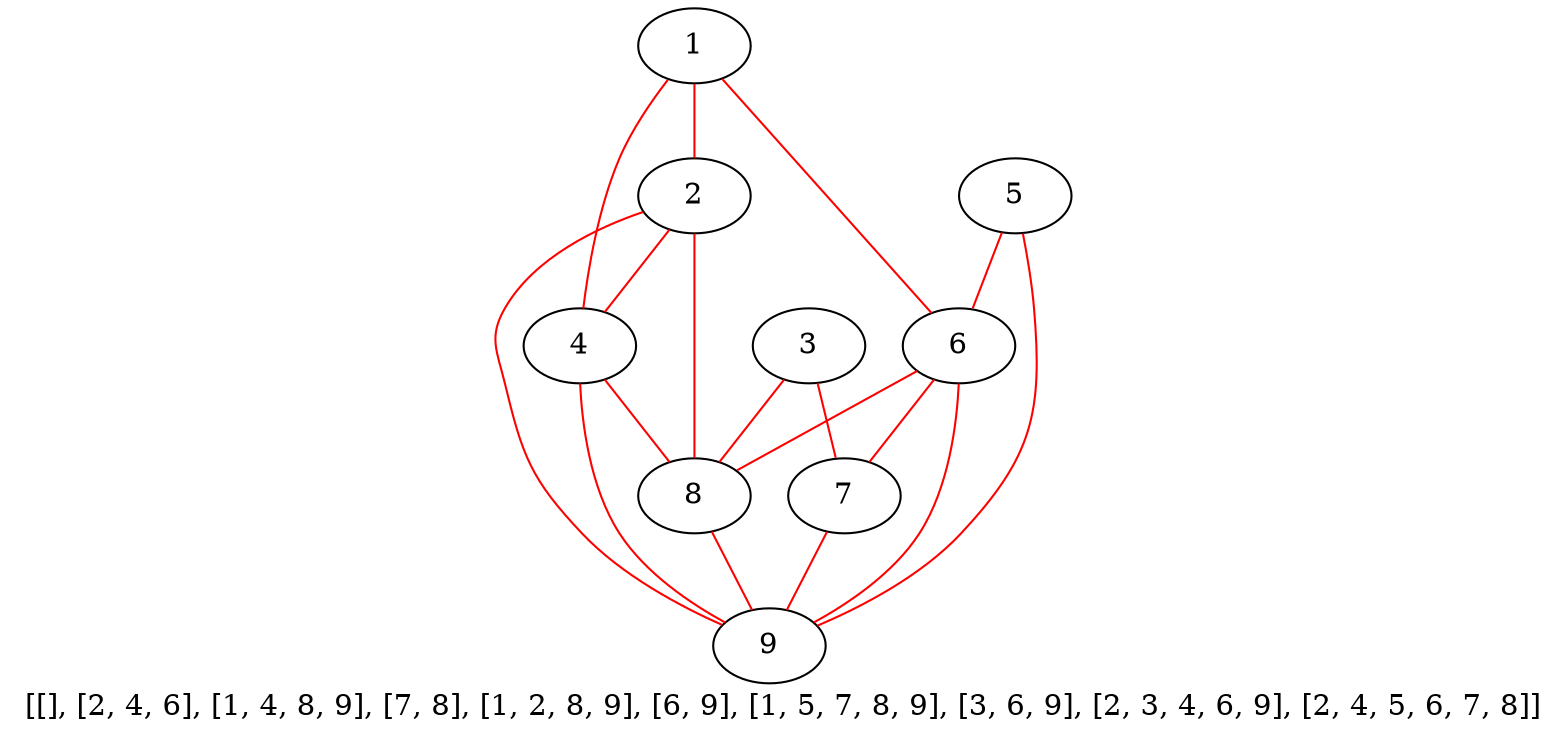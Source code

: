 digraph g {
edge [dir=none, color=red]
1->2
1->4
1->6
2->4
2->8
2->9
3->7
3->8
4->8
4->9
5->6
5->9
6->7
6->8
6->9
7->9
8->9
label = "[[], [2, 4, 6], [1, 4, 8, 9], [7, 8], [1, 2, 8, 9], [6, 9], [1, 5, 7, 8, 9], [3, 6, 9], [2, 3, 4, 6, 9], [2, 4, 5, 6, 7, 8]]"
}
